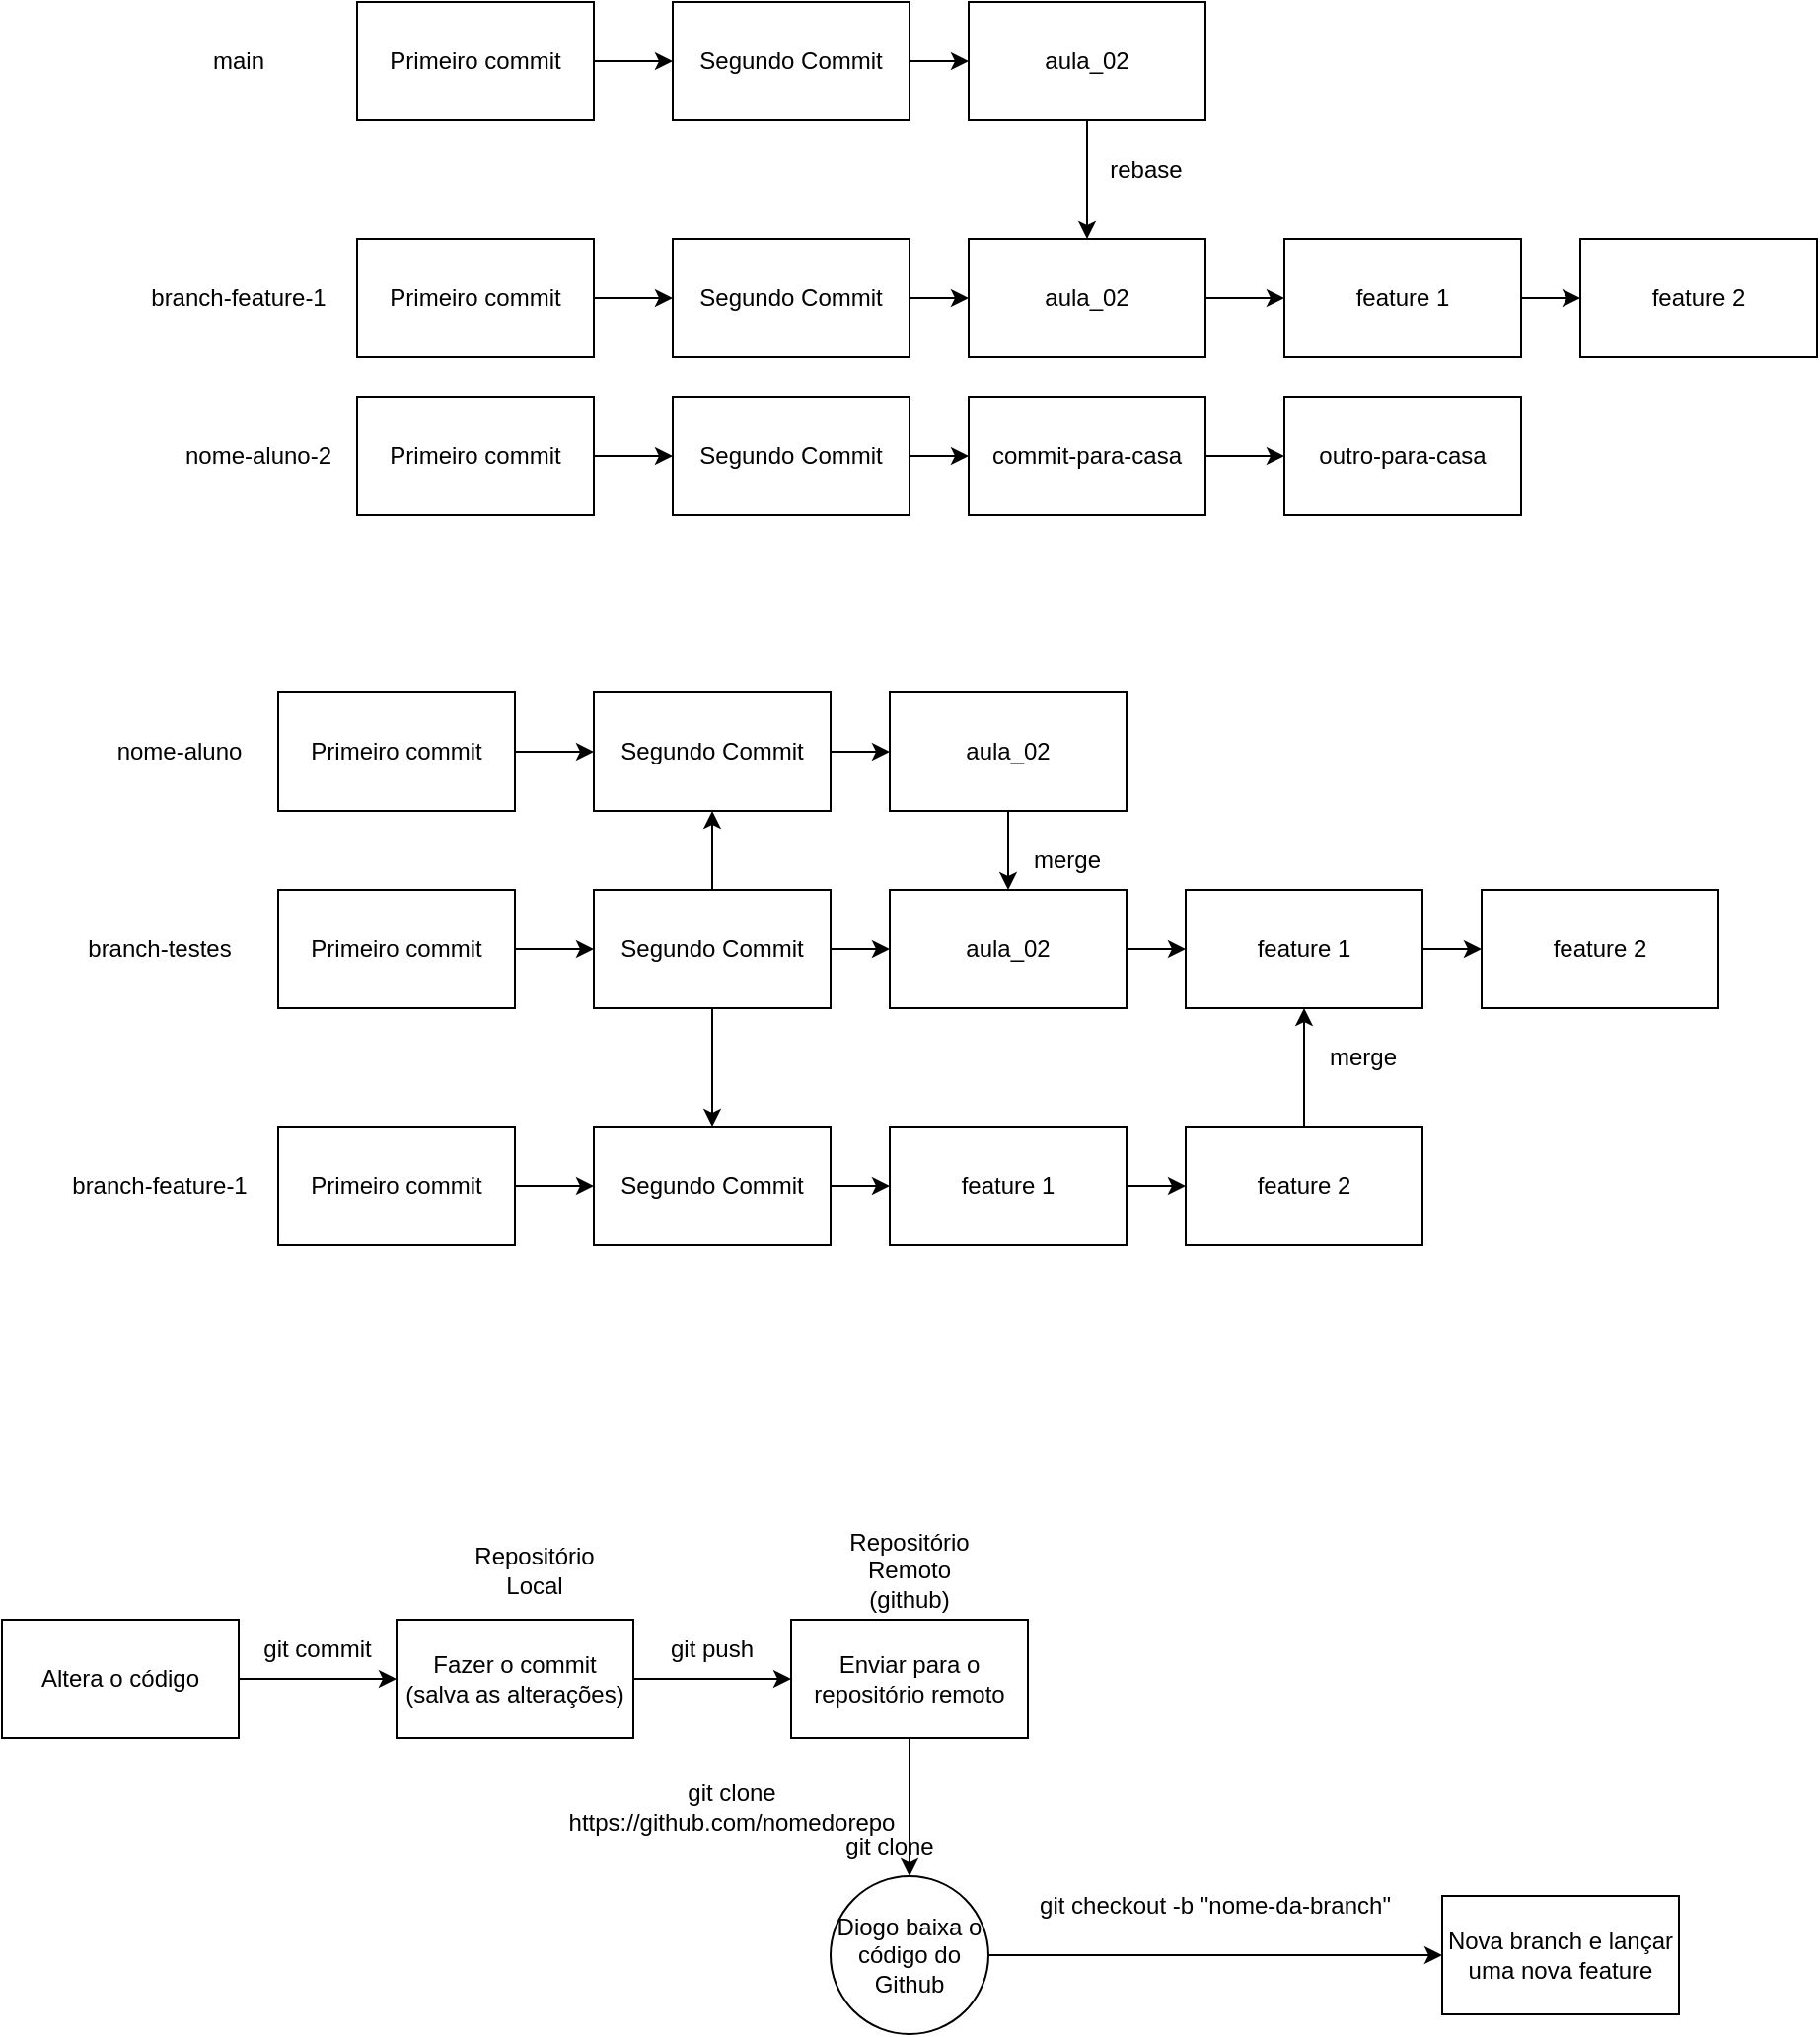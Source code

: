 <mxfile>
    <diagram id="Geppf1IiX1dISetUbUdb" name="Page-1">
        <mxGraphModel dx="978" dy="1405" grid="1" gridSize="10" guides="1" tooltips="1" connect="1" arrows="1" fold="1" page="1" pageScale="1" pageWidth="850" pageHeight="1100" math="0" shadow="0">
            <root>
                <mxCell id="0"/>
                <mxCell id="1" parent="0"/>
                <mxCell id="3" value="Repositório Local" style="text;html=1;strokeColor=none;fillColor=none;align=center;verticalAlign=middle;whiteSpace=wrap;rounded=0;" vertex="1" parent="1">
                    <mxGeometry x="380" y="240" width="60" height="30" as="geometry"/>
                </mxCell>
                <mxCell id="4" value="Repositório&lt;br&gt;Remoto&lt;br&gt;(github)" style="text;html=1;strokeColor=none;fillColor=none;align=center;verticalAlign=middle;whiteSpace=wrap;rounded=0;" vertex="1" parent="1">
                    <mxGeometry x="570" y="240" width="60" height="30" as="geometry"/>
                </mxCell>
                <mxCell id="9" value="" style="edgeStyle=none;html=1;" edge="1" parent="1" source="7" target="8">
                    <mxGeometry relative="1" as="geometry"/>
                </mxCell>
                <mxCell id="7" value="Altera o código" style="rounded=0;whiteSpace=wrap;html=1;" vertex="1" parent="1">
                    <mxGeometry x="140" y="280" width="120" height="60" as="geometry"/>
                </mxCell>
                <mxCell id="11" value="" style="edgeStyle=none;html=1;" edge="1" parent="1" source="8" target="10">
                    <mxGeometry relative="1" as="geometry"/>
                </mxCell>
                <mxCell id="8" value="Fazer o commit&lt;br&gt;(salva as alterações)" style="whiteSpace=wrap;html=1;rounded=0;" vertex="1" parent="1">
                    <mxGeometry x="340" y="280" width="120" height="60" as="geometry"/>
                </mxCell>
                <mxCell id="16" value="" style="edgeStyle=none;html=1;" edge="1" parent="1" source="10" target="15">
                    <mxGeometry relative="1" as="geometry"/>
                </mxCell>
                <mxCell id="10" value="Enviar para o repositório remoto" style="whiteSpace=wrap;html=1;rounded=0;" vertex="1" parent="1">
                    <mxGeometry x="540" y="280" width="120" height="60" as="geometry"/>
                </mxCell>
                <mxCell id="13" value="git push" style="text;html=1;strokeColor=none;fillColor=none;align=center;verticalAlign=middle;whiteSpace=wrap;rounded=0;" vertex="1" parent="1">
                    <mxGeometry x="470" y="280" width="60" height="30" as="geometry"/>
                </mxCell>
                <mxCell id="14" value="git commit" style="text;html=1;strokeColor=none;fillColor=none;align=center;verticalAlign=middle;whiteSpace=wrap;rounded=0;" vertex="1" parent="1">
                    <mxGeometry x="270" y="280" width="60" height="30" as="geometry"/>
                </mxCell>
                <mxCell id="18" value="" style="edgeStyle=none;html=1;" edge="1" parent="1" source="15" target="17">
                    <mxGeometry relative="1" as="geometry"/>
                </mxCell>
                <mxCell id="15" value="Diogo baixa o código do Github" style="ellipse;whiteSpace=wrap;html=1;rounded=0;" vertex="1" parent="1">
                    <mxGeometry x="560" y="410" width="80" height="80" as="geometry"/>
                </mxCell>
                <mxCell id="17" value="Nova branch e lançar uma nova feature" style="whiteSpace=wrap;html=1;rounded=0;" vertex="1" parent="1">
                    <mxGeometry x="870" y="420" width="120" height="60" as="geometry"/>
                </mxCell>
                <mxCell id="19" value="git clone https://github.com/nomedorepo" style="text;html=1;strokeColor=none;fillColor=none;align=center;verticalAlign=middle;whiteSpace=wrap;rounded=0;" vertex="1" parent="1">
                    <mxGeometry x="480" y="360" width="60" height="30" as="geometry"/>
                </mxCell>
                <mxCell id="20" value="git checkout -b &quot;nome-da-branch&quot;" style="text;html=1;strokeColor=none;fillColor=none;align=center;verticalAlign=middle;whiteSpace=wrap;rounded=0;" vertex="1" parent="1">
                    <mxGeometry x="650" y="410" width="210" height="30" as="geometry"/>
                </mxCell>
                <mxCell id="23" value="" style="edgeStyle=none;html=1;" edge="1" parent="1" source="21" target="22">
                    <mxGeometry relative="1" as="geometry"/>
                </mxCell>
                <mxCell id="21" value="Primeiro commit" style="rounded=0;whiteSpace=wrap;html=1;" vertex="1" parent="1">
                    <mxGeometry x="280" y="-90" width="120" height="60" as="geometry"/>
                </mxCell>
                <mxCell id="50" value="" style="edgeStyle=none;html=1;" edge="1" parent="1" source="22" target="49">
                    <mxGeometry relative="1" as="geometry"/>
                </mxCell>
                <mxCell id="87" style="edgeStyle=none;html=1;entryX=0.5;entryY=0;entryDx=0;entryDy=0;" edge="1" parent="1" source="22" target="27">
                    <mxGeometry relative="1" as="geometry"/>
                </mxCell>
                <mxCell id="92" style="edgeStyle=none;html=1;" edge="1" parent="1" source="22" target="37">
                    <mxGeometry relative="1" as="geometry"/>
                </mxCell>
                <mxCell id="22" value="Segundo Commit" style="whiteSpace=wrap;html=1;rounded=0;" vertex="1" parent="1">
                    <mxGeometry x="440" y="-90" width="120" height="60" as="geometry"/>
                </mxCell>
                <mxCell id="24" value="git clone" style="text;html=1;strokeColor=none;fillColor=none;align=center;verticalAlign=middle;whiteSpace=wrap;rounded=0;" vertex="1" parent="1">
                    <mxGeometry x="560" y="380" width="60" height="30" as="geometry"/>
                </mxCell>
                <mxCell id="25" value="" style="edgeStyle=none;html=1;" edge="1" parent="1" source="26" target="27">
                    <mxGeometry relative="1" as="geometry"/>
                </mxCell>
                <mxCell id="26" value="Primeiro commit" style="rounded=0;whiteSpace=wrap;html=1;" vertex="1" parent="1">
                    <mxGeometry x="280" y="30" width="120" height="60" as="geometry"/>
                </mxCell>
                <mxCell id="31" value="" style="edgeStyle=none;html=1;" edge="1" parent="1" source="27" target="30">
                    <mxGeometry relative="1" as="geometry"/>
                </mxCell>
                <mxCell id="27" value="Segundo Commit" style="whiteSpace=wrap;html=1;rounded=0;" vertex="1" parent="1">
                    <mxGeometry x="440" y="30" width="120" height="60" as="geometry"/>
                </mxCell>
                <mxCell id="28" value="branch-testes" style="text;html=1;strokeColor=none;fillColor=none;align=center;verticalAlign=middle;whiteSpace=wrap;rounded=0;" vertex="1" parent="1">
                    <mxGeometry x="160" y="-75" width="120" height="30" as="geometry"/>
                </mxCell>
                <mxCell id="29" value="branch-feature-1" style="text;html=1;strokeColor=none;fillColor=none;align=center;verticalAlign=middle;whiteSpace=wrap;rounded=0;" vertex="1" parent="1">
                    <mxGeometry x="170" y="45" width="100" height="30" as="geometry"/>
                </mxCell>
                <mxCell id="33" value="" style="edgeStyle=none;html=1;" edge="1" parent="1" source="30" target="32">
                    <mxGeometry relative="1" as="geometry"/>
                </mxCell>
                <mxCell id="30" value="feature 1" style="whiteSpace=wrap;html=1;rounded=0;" vertex="1" parent="1">
                    <mxGeometry x="590" y="30" width="120" height="60" as="geometry"/>
                </mxCell>
                <mxCell id="79" style="edgeStyle=none;html=1;entryX=0.5;entryY=1;entryDx=0;entryDy=0;" edge="1" parent="1" source="32" target="80">
                    <mxGeometry relative="1" as="geometry"/>
                </mxCell>
                <mxCell id="32" value="feature 2" style="whiteSpace=wrap;html=1;rounded=0;" vertex="1" parent="1">
                    <mxGeometry x="740" y="30" width="120" height="60" as="geometry"/>
                </mxCell>
                <mxCell id="35" value="" style="edgeStyle=none;html=1;" edge="1" parent="1" source="36" target="37">
                    <mxGeometry relative="1" as="geometry"/>
                </mxCell>
                <mxCell id="36" value="Primeiro commit" style="rounded=0;whiteSpace=wrap;html=1;" vertex="1" parent="1">
                    <mxGeometry x="280" y="-190" width="120" height="60" as="geometry"/>
                </mxCell>
                <mxCell id="40" value="" style="edgeStyle=none;html=1;" edge="1" parent="1" source="37" target="39">
                    <mxGeometry relative="1" as="geometry"/>
                </mxCell>
                <mxCell id="37" value="Segundo Commit" style="whiteSpace=wrap;html=1;rounded=0;" vertex="1" parent="1">
                    <mxGeometry x="440" y="-190" width="120" height="60" as="geometry"/>
                </mxCell>
                <mxCell id="38" value="nome-aluno" style="text;html=1;strokeColor=none;fillColor=none;align=center;verticalAlign=middle;whiteSpace=wrap;rounded=0;" vertex="1" parent="1">
                    <mxGeometry x="190" y="-175" width="80" height="30" as="geometry"/>
                </mxCell>
                <mxCell id="89" style="edgeStyle=none;html=1;entryX=0.5;entryY=0;entryDx=0;entryDy=0;" edge="1" parent="1" source="39" target="49">
                    <mxGeometry relative="1" as="geometry"/>
                </mxCell>
                <mxCell id="39" value="aula_02" style="whiteSpace=wrap;html=1;rounded=0;" vertex="1" parent="1">
                    <mxGeometry x="590" y="-190" width="120" height="60" as="geometry"/>
                </mxCell>
                <mxCell id="41" value="" style="edgeStyle=none;html=1;" edge="1" parent="1" source="42" target="44">
                    <mxGeometry relative="1" as="geometry"/>
                </mxCell>
                <mxCell id="42" value="Primeiro commit" style="rounded=0;whiteSpace=wrap;html=1;" vertex="1" parent="1">
                    <mxGeometry x="320" y="-340" width="120" height="60" as="geometry"/>
                </mxCell>
                <mxCell id="43" value="" style="edgeStyle=none;html=1;" edge="1" parent="1" source="44" target="46">
                    <mxGeometry relative="1" as="geometry"/>
                </mxCell>
                <mxCell id="44" value="Segundo Commit" style="whiteSpace=wrap;html=1;rounded=0;" vertex="1" parent="1">
                    <mxGeometry x="480" y="-340" width="120" height="60" as="geometry"/>
                </mxCell>
                <mxCell id="45" value="nome-aluno-2" style="text;html=1;strokeColor=none;fillColor=none;align=center;verticalAlign=middle;whiteSpace=wrap;rounded=0;" vertex="1" parent="1">
                    <mxGeometry x="230" y="-325" width="80" height="30" as="geometry"/>
                </mxCell>
                <mxCell id="48" value="" style="edgeStyle=none;html=1;" edge="1" parent="1" source="46" target="47">
                    <mxGeometry relative="1" as="geometry"/>
                </mxCell>
                <mxCell id="46" value="commit-para-casa" style="whiteSpace=wrap;html=1;rounded=0;" vertex="1" parent="1">
                    <mxGeometry x="630" y="-340" width="120" height="60" as="geometry"/>
                </mxCell>
                <mxCell id="47" value="outro-para-casa" style="whiteSpace=wrap;html=1;rounded=0;" vertex="1" parent="1">
                    <mxGeometry x="790" y="-340" width="120" height="60" as="geometry"/>
                </mxCell>
                <mxCell id="83" style="edgeStyle=none;html=1;entryX=0;entryY=0.5;entryDx=0;entryDy=0;" edge="1" parent="1" source="49" target="80">
                    <mxGeometry relative="1" as="geometry"/>
                </mxCell>
                <mxCell id="49" value="aula_02" style="whiteSpace=wrap;html=1;rounded=0;" vertex="1" parent="1">
                    <mxGeometry x="590" y="-90" width="120" height="60" as="geometry"/>
                </mxCell>
                <mxCell id="54" value="merge" style="text;html=1;strokeColor=none;fillColor=none;align=center;verticalAlign=middle;whiteSpace=wrap;rounded=0;" vertex="1" parent="1">
                    <mxGeometry x="770" y="-20" width="120" height="30" as="geometry"/>
                </mxCell>
                <mxCell id="55" value="" style="edgeStyle=none;html=1;" edge="1" parent="1" source="56" target="58">
                    <mxGeometry relative="1" as="geometry"/>
                </mxCell>
                <mxCell id="56" value="Primeiro commit" style="rounded=0;whiteSpace=wrap;html=1;" vertex="1" parent="1">
                    <mxGeometry x="320" y="-540" width="120" height="60" as="geometry"/>
                </mxCell>
                <mxCell id="57" value="" style="edgeStyle=none;html=1;" edge="1" parent="1" source="58" target="70">
                    <mxGeometry relative="1" as="geometry"/>
                </mxCell>
                <mxCell id="58" value="Segundo Commit" style="whiteSpace=wrap;html=1;rounded=0;" vertex="1" parent="1">
                    <mxGeometry x="480" y="-540" width="120" height="60" as="geometry"/>
                </mxCell>
                <mxCell id="59" value="" style="edgeStyle=none;html=1;" edge="1" parent="1" source="60" target="62">
                    <mxGeometry relative="1" as="geometry"/>
                </mxCell>
                <mxCell id="60" value="Primeiro commit" style="rounded=0;whiteSpace=wrap;html=1;" vertex="1" parent="1">
                    <mxGeometry x="320" y="-420" width="120" height="60" as="geometry"/>
                </mxCell>
                <mxCell id="75" style="edgeStyle=none;html=1;entryX=0;entryY=0.5;entryDx=0;entryDy=0;" edge="1" parent="1" source="62" target="73">
                    <mxGeometry relative="1" as="geometry"/>
                </mxCell>
                <mxCell id="62" value="Segundo Commit" style="whiteSpace=wrap;html=1;rounded=0;" vertex="1" parent="1">
                    <mxGeometry x="480" y="-420" width="120" height="60" as="geometry"/>
                </mxCell>
                <mxCell id="63" value="main" style="text;html=1;strokeColor=none;fillColor=none;align=center;verticalAlign=middle;whiteSpace=wrap;rounded=0;" vertex="1" parent="1">
                    <mxGeometry x="200" y="-525" width="120" height="30" as="geometry"/>
                </mxCell>
                <mxCell id="64" value="branch-feature-1" style="text;html=1;strokeColor=none;fillColor=none;align=center;verticalAlign=middle;whiteSpace=wrap;rounded=0;" vertex="1" parent="1">
                    <mxGeometry x="210" y="-405" width="100" height="30" as="geometry"/>
                </mxCell>
                <mxCell id="65" value="" style="edgeStyle=none;html=1;" edge="1" parent="1" source="66" target="68">
                    <mxGeometry relative="1" as="geometry"/>
                </mxCell>
                <mxCell id="66" value="feature 1" style="whiteSpace=wrap;html=1;rounded=0;" vertex="1" parent="1">
                    <mxGeometry x="790" y="-420" width="120" height="60" as="geometry"/>
                </mxCell>
                <mxCell id="68" value="feature 2" style="whiteSpace=wrap;html=1;rounded=0;" vertex="1" parent="1">
                    <mxGeometry x="940" y="-420" width="120" height="60" as="geometry"/>
                </mxCell>
                <mxCell id="77" style="edgeStyle=none;html=1;entryX=0.5;entryY=0;entryDx=0;entryDy=0;" edge="1" parent="1" source="70" target="73">
                    <mxGeometry relative="1" as="geometry"/>
                </mxCell>
                <mxCell id="70" value="aula_02" style="whiteSpace=wrap;html=1;rounded=0;" vertex="1" parent="1">
                    <mxGeometry x="630" y="-540" width="120" height="60" as="geometry"/>
                </mxCell>
                <mxCell id="72" value="rebase" style="text;html=1;strokeColor=none;fillColor=none;align=center;verticalAlign=middle;whiteSpace=wrap;rounded=0;" vertex="1" parent="1">
                    <mxGeometry x="660" y="-470" width="120" height="30" as="geometry"/>
                </mxCell>
                <mxCell id="76" style="edgeStyle=none;html=1;entryX=0;entryY=0.5;entryDx=0;entryDy=0;" edge="1" parent="1" source="73" target="66">
                    <mxGeometry relative="1" as="geometry"/>
                </mxCell>
                <mxCell id="73" value="aula_02" style="whiteSpace=wrap;html=1;rounded=0;" vertex="1" parent="1">
                    <mxGeometry x="630" y="-420" width="120" height="60" as="geometry"/>
                </mxCell>
                <mxCell id="82" style="edgeStyle=none;html=1;" edge="1" parent="1" source="80" target="81">
                    <mxGeometry relative="1" as="geometry"/>
                </mxCell>
                <mxCell id="80" value="feature 1" style="whiteSpace=wrap;html=1;rounded=0;" vertex="1" parent="1">
                    <mxGeometry x="740" y="-90" width="120" height="60" as="geometry"/>
                </mxCell>
                <mxCell id="81" value="feature 2" style="whiteSpace=wrap;html=1;rounded=0;" vertex="1" parent="1">
                    <mxGeometry x="890" y="-90" width="120" height="60" as="geometry"/>
                </mxCell>
                <mxCell id="90" value="merge" style="text;html=1;strokeColor=none;fillColor=none;align=center;verticalAlign=middle;whiteSpace=wrap;rounded=0;" vertex="1" parent="1">
                    <mxGeometry x="620" y="-120" width="120" height="30" as="geometry"/>
                </mxCell>
            </root>
        </mxGraphModel>
    </diagram>
</mxfile>